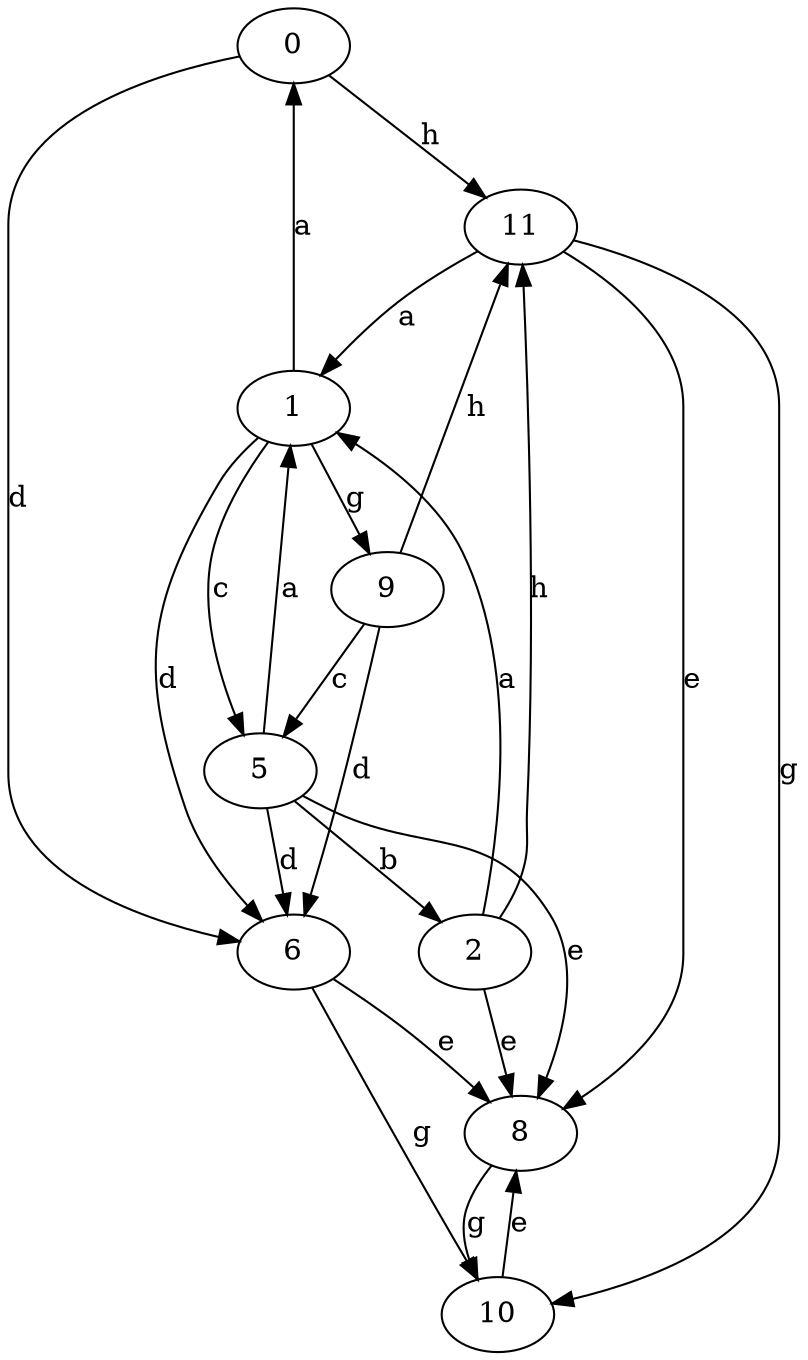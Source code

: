 strict digraph  {
0;
1;
2;
5;
6;
8;
9;
10;
11;
0 -> 6  [label=d];
0 -> 11  [label=h];
1 -> 0  [label=a];
1 -> 5  [label=c];
1 -> 6  [label=d];
1 -> 9  [label=g];
2 -> 1  [label=a];
2 -> 8  [label=e];
2 -> 11  [label=h];
5 -> 1  [label=a];
5 -> 2  [label=b];
5 -> 6  [label=d];
5 -> 8  [label=e];
6 -> 8  [label=e];
6 -> 10  [label=g];
8 -> 10  [label=g];
9 -> 5  [label=c];
9 -> 6  [label=d];
9 -> 11  [label=h];
10 -> 8  [label=e];
11 -> 1  [label=a];
11 -> 8  [label=e];
11 -> 10  [label=g];
}
